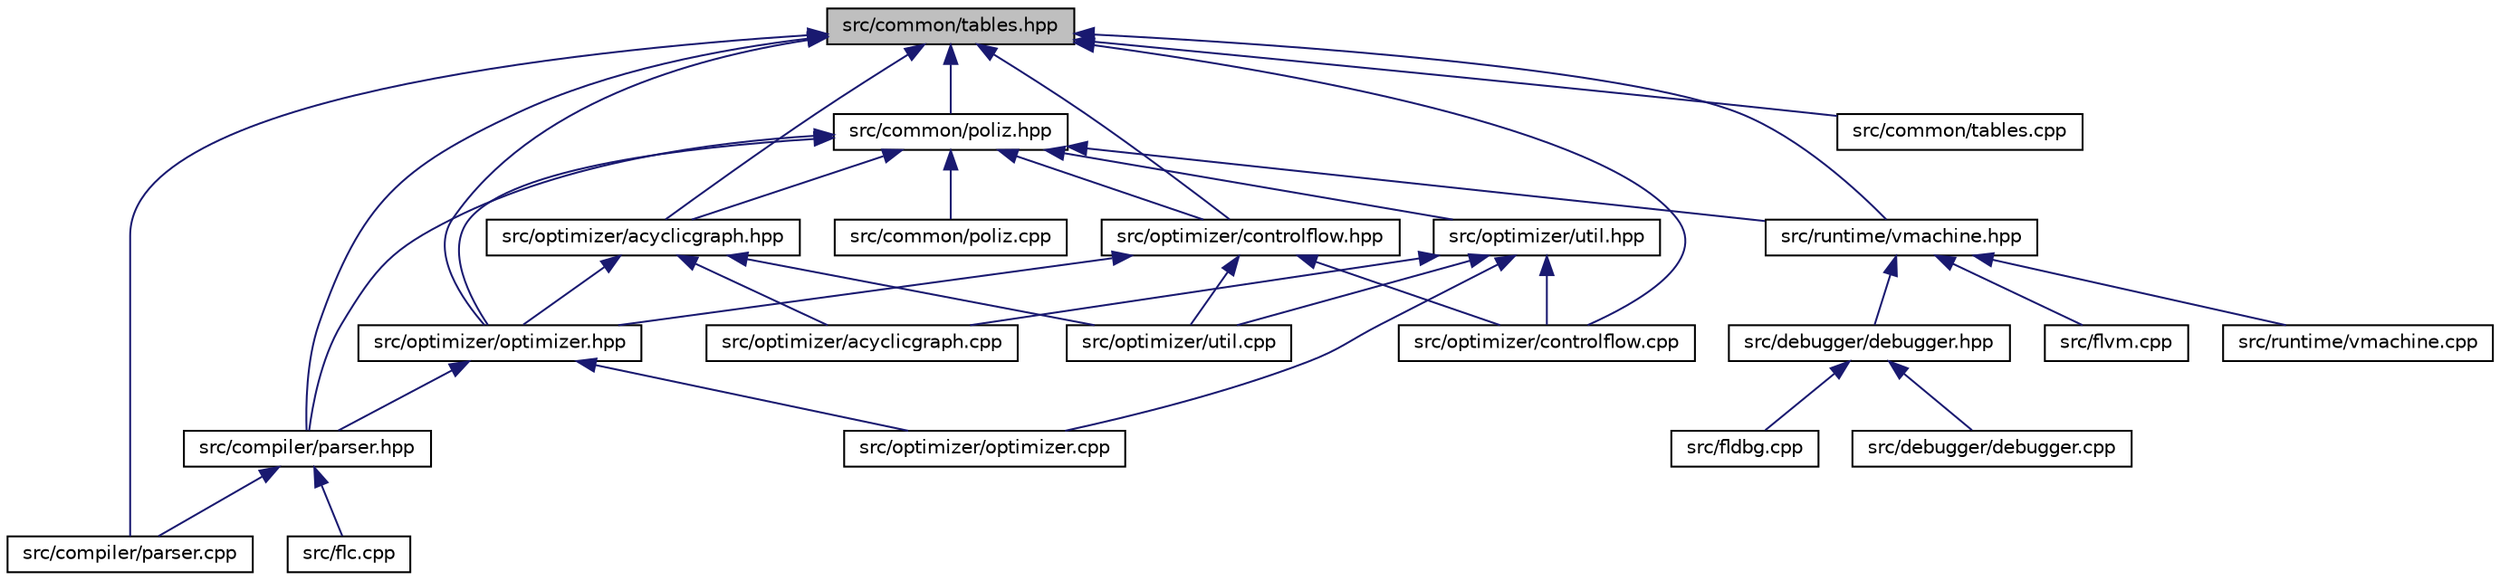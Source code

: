 digraph "src/common/tables.hpp"
{
 // INTERACTIVE_SVG=YES
 // LATEX_PDF_SIZE
  edge [fontname="Helvetica",fontsize="10",labelfontname="Helvetica",labelfontsize="10"];
  node [fontname="Helvetica",fontsize="10",shape=record];
  Node1 [label="src/common/tables.hpp",height=0.2,width=0.4,color="black", fillcolor="grey75", style="filled", fontcolor="black",tooltip=" "];
  Node1 -> Node2 [dir="back",color="midnightblue",fontsize="10",style="solid"];
  Node2 [label="src/common/poliz.hpp",height=0.2,width=0.4,color="black", fillcolor="white", style="filled",URL="$poliz_8hpp.html",tooltip=" "];
  Node2 -> Node3 [dir="back",color="midnightblue",fontsize="10",style="solid"];
  Node3 [label="src/common/poliz.cpp",height=0.2,width=0.4,color="black", fillcolor="white", style="filled",URL="$poliz_8cpp.html",tooltip=" "];
  Node2 -> Node4 [dir="back",color="midnightblue",fontsize="10",style="solid"];
  Node4 [label="src/compiler/parser.hpp",height=0.2,width=0.4,color="black", fillcolor="white", style="filled",URL="$parser_8hpp.html",tooltip=" "];
  Node4 -> Node5 [dir="back",color="midnightblue",fontsize="10",style="solid"];
  Node5 [label="src/compiler/parser.cpp",height=0.2,width=0.4,color="black", fillcolor="white", style="filled",URL="$parser_8cpp.html",tooltip=" "];
  Node4 -> Node6 [dir="back",color="midnightblue",fontsize="10",style="solid"];
  Node6 [label="src/flc.cpp",height=0.2,width=0.4,color="black", fillcolor="white", style="filled",URL="$flc_8cpp.html",tooltip=" "];
  Node2 -> Node7 [dir="back",color="midnightblue",fontsize="10",style="solid"];
  Node7 [label="src/runtime/vmachine.hpp",height=0.2,width=0.4,color="black", fillcolor="white", style="filled",URL="$vmachine_8hpp.html",tooltip=" "];
  Node7 -> Node8 [dir="back",color="midnightblue",fontsize="10",style="solid"];
  Node8 [label="src/debugger/debugger.hpp",height=0.2,width=0.4,color="black", fillcolor="white", style="filled",URL="$debugger_8hpp.html",tooltip=" "];
  Node8 -> Node9 [dir="back",color="midnightblue",fontsize="10",style="solid"];
  Node9 [label="src/debugger/debugger.cpp",height=0.2,width=0.4,color="black", fillcolor="white", style="filled",URL="$debugger_8cpp.html",tooltip=" "];
  Node8 -> Node10 [dir="back",color="midnightblue",fontsize="10",style="solid"];
  Node10 [label="src/fldbg.cpp",height=0.2,width=0.4,color="black", fillcolor="white", style="filled",URL="$fldbg_8cpp.html",tooltip=" "];
  Node7 -> Node11 [dir="back",color="midnightblue",fontsize="10",style="solid"];
  Node11 [label="src/flvm.cpp",height=0.2,width=0.4,color="black", fillcolor="white", style="filled",URL="$flvm_8cpp.html",tooltip=" "];
  Node7 -> Node12 [dir="back",color="midnightblue",fontsize="10",style="solid"];
  Node12 [label="src/runtime/vmachine.cpp",height=0.2,width=0.4,color="black", fillcolor="white", style="filled",URL="$vmachine_8cpp.html",tooltip=" "];
  Node2 -> Node13 [dir="back",color="midnightblue",fontsize="10",style="solid"];
  Node13 [label="src/optimizer/acyclicgraph.hpp",height=0.2,width=0.4,color="black", fillcolor="white", style="filled",URL="$acyclicgraph_8hpp.html",tooltip=" "];
  Node13 -> Node14 [dir="back",color="midnightblue",fontsize="10",style="solid"];
  Node14 [label="src/optimizer/acyclicgraph.cpp",height=0.2,width=0.4,color="black", fillcolor="white", style="filled",URL="$acyclicgraph_8cpp.html",tooltip=" "];
  Node13 -> Node15 [dir="back",color="midnightblue",fontsize="10",style="solid"];
  Node15 [label="src/optimizer/optimizer.hpp",height=0.2,width=0.4,color="black", fillcolor="white", style="filled",URL="$optimizer_8hpp.html",tooltip=" "];
  Node15 -> Node4 [dir="back",color="midnightblue",fontsize="10",style="solid"];
  Node15 -> Node16 [dir="back",color="midnightblue",fontsize="10",style="solid"];
  Node16 [label="src/optimizer/optimizer.cpp",height=0.2,width=0.4,color="black", fillcolor="white", style="filled",URL="$optimizer_8cpp.html",tooltip=" "];
  Node13 -> Node17 [dir="back",color="midnightblue",fontsize="10",style="solid"];
  Node17 [label="src/optimizer/util.cpp",height=0.2,width=0.4,color="black", fillcolor="white", style="filled",URL="$util_8cpp.html",tooltip=" "];
  Node2 -> Node18 [dir="back",color="midnightblue",fontsize="10",style="solid"];
  Node18 [label="src/optimizer/controlflow.hpp",height=0.2,width=0.4,color="black", fillcolor="white", style="filled",URL="$controlflow_8hpp.html",tooltip=" "];
  Node18 -> Node19 [dir="back",color="midnightblue",fontsize="10",style="solid"];
  Node19 [label="src/optimizer/controlflow.cpp",height=0.2,width=0.4,color="black", fillcolor="white", style="filled",URL="$controlflow_8cpp.html",tooltip=" "];
  Node18 -> Node15 [dir="back",color="midnightblue",fontsize="10",style="solid"];
  Node18 -> Node17 [dir="back",color="midnightblue",fontsize="10",style="solid"];
  Node2 -> Node15 [dir="back",color="midnightblue",fontsize="10",style="solid"];
  Node2 -> Node20 [dir="back",color="midnightblue",fontsize="10",style="solid"];
  Node20 [label="src/optimizer/util.hpp",height=0.2,width=0.4,color="black", fillcolor="white", style="filled",URL="$util_8hpp.html",tooltip=" "];
  Node20 -> Node14 [dir="back",color="midnightblue",fontsize="10",style="solid"];
  Node20 -> Node19 [dir="back",color="midnightblue",fontsize="10",style="solid"];
  Node20 -> Node16 [dir="back",color="midnightblue",fontsize="10",style="solid"];
  Node20 -> Node17 [dir="back",color="midnightblue",fontsize="10",style="solid"];
  Node1 -> Node21 [dir="back",color="midnightblue",fontsize="10",style="solid"];
  Node21 [label="src/common/tables.cpp",height=0.2,width=0.4,color="black", fillcolor="white", style="filled",URL="$tables_8cpp.html",tooltip=" "];
  Node1 -> Node5 [dir="back",color="midnightblue",fontsize="10",style="solid"];
  Node1 -> Node4 [dir="back",color="midnightblue",fontsize="10",style="solid"];
  Node1 -> Node7 [dir="back",color="midnightblue",fontsize="10",style="solid"];
  Node1 -> Node13 [dir="back",color="midnightblue",fontsize="10",style="solid"];
  Node1 -> Node19 [dir="back",color="midnightblue",fontsize="10",style="solid"];
  Node1 -> Node18 [dir="back",color="midnightblue",fontsize="10",style="solid"];
  Node1 -> Node15 [dir="back",color="midnightblue",fontsize="10",style="solid"];
}
